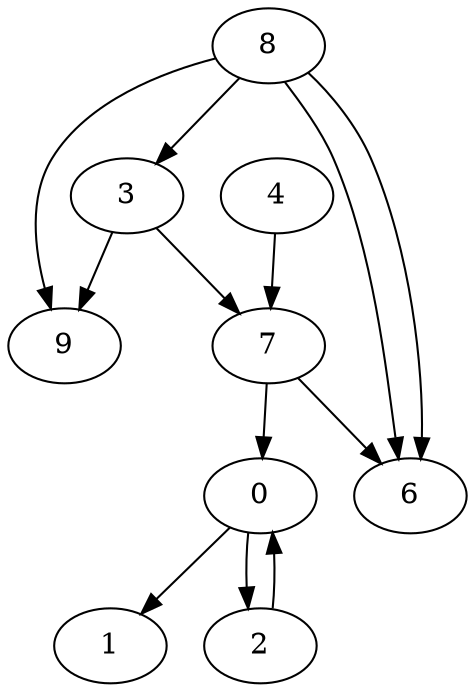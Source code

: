 digraph cfg {
0 -> { 1 2 }
2 -> { 0 }
3 -> { 7 }
3 -> { 9 }
4 -> { 7 }
7 -> { 6 }
7 -> { 0 }
8 -> { 6 }
8 -> { 3 }
8 -> { 9 }
8 -> { 6 }
}

